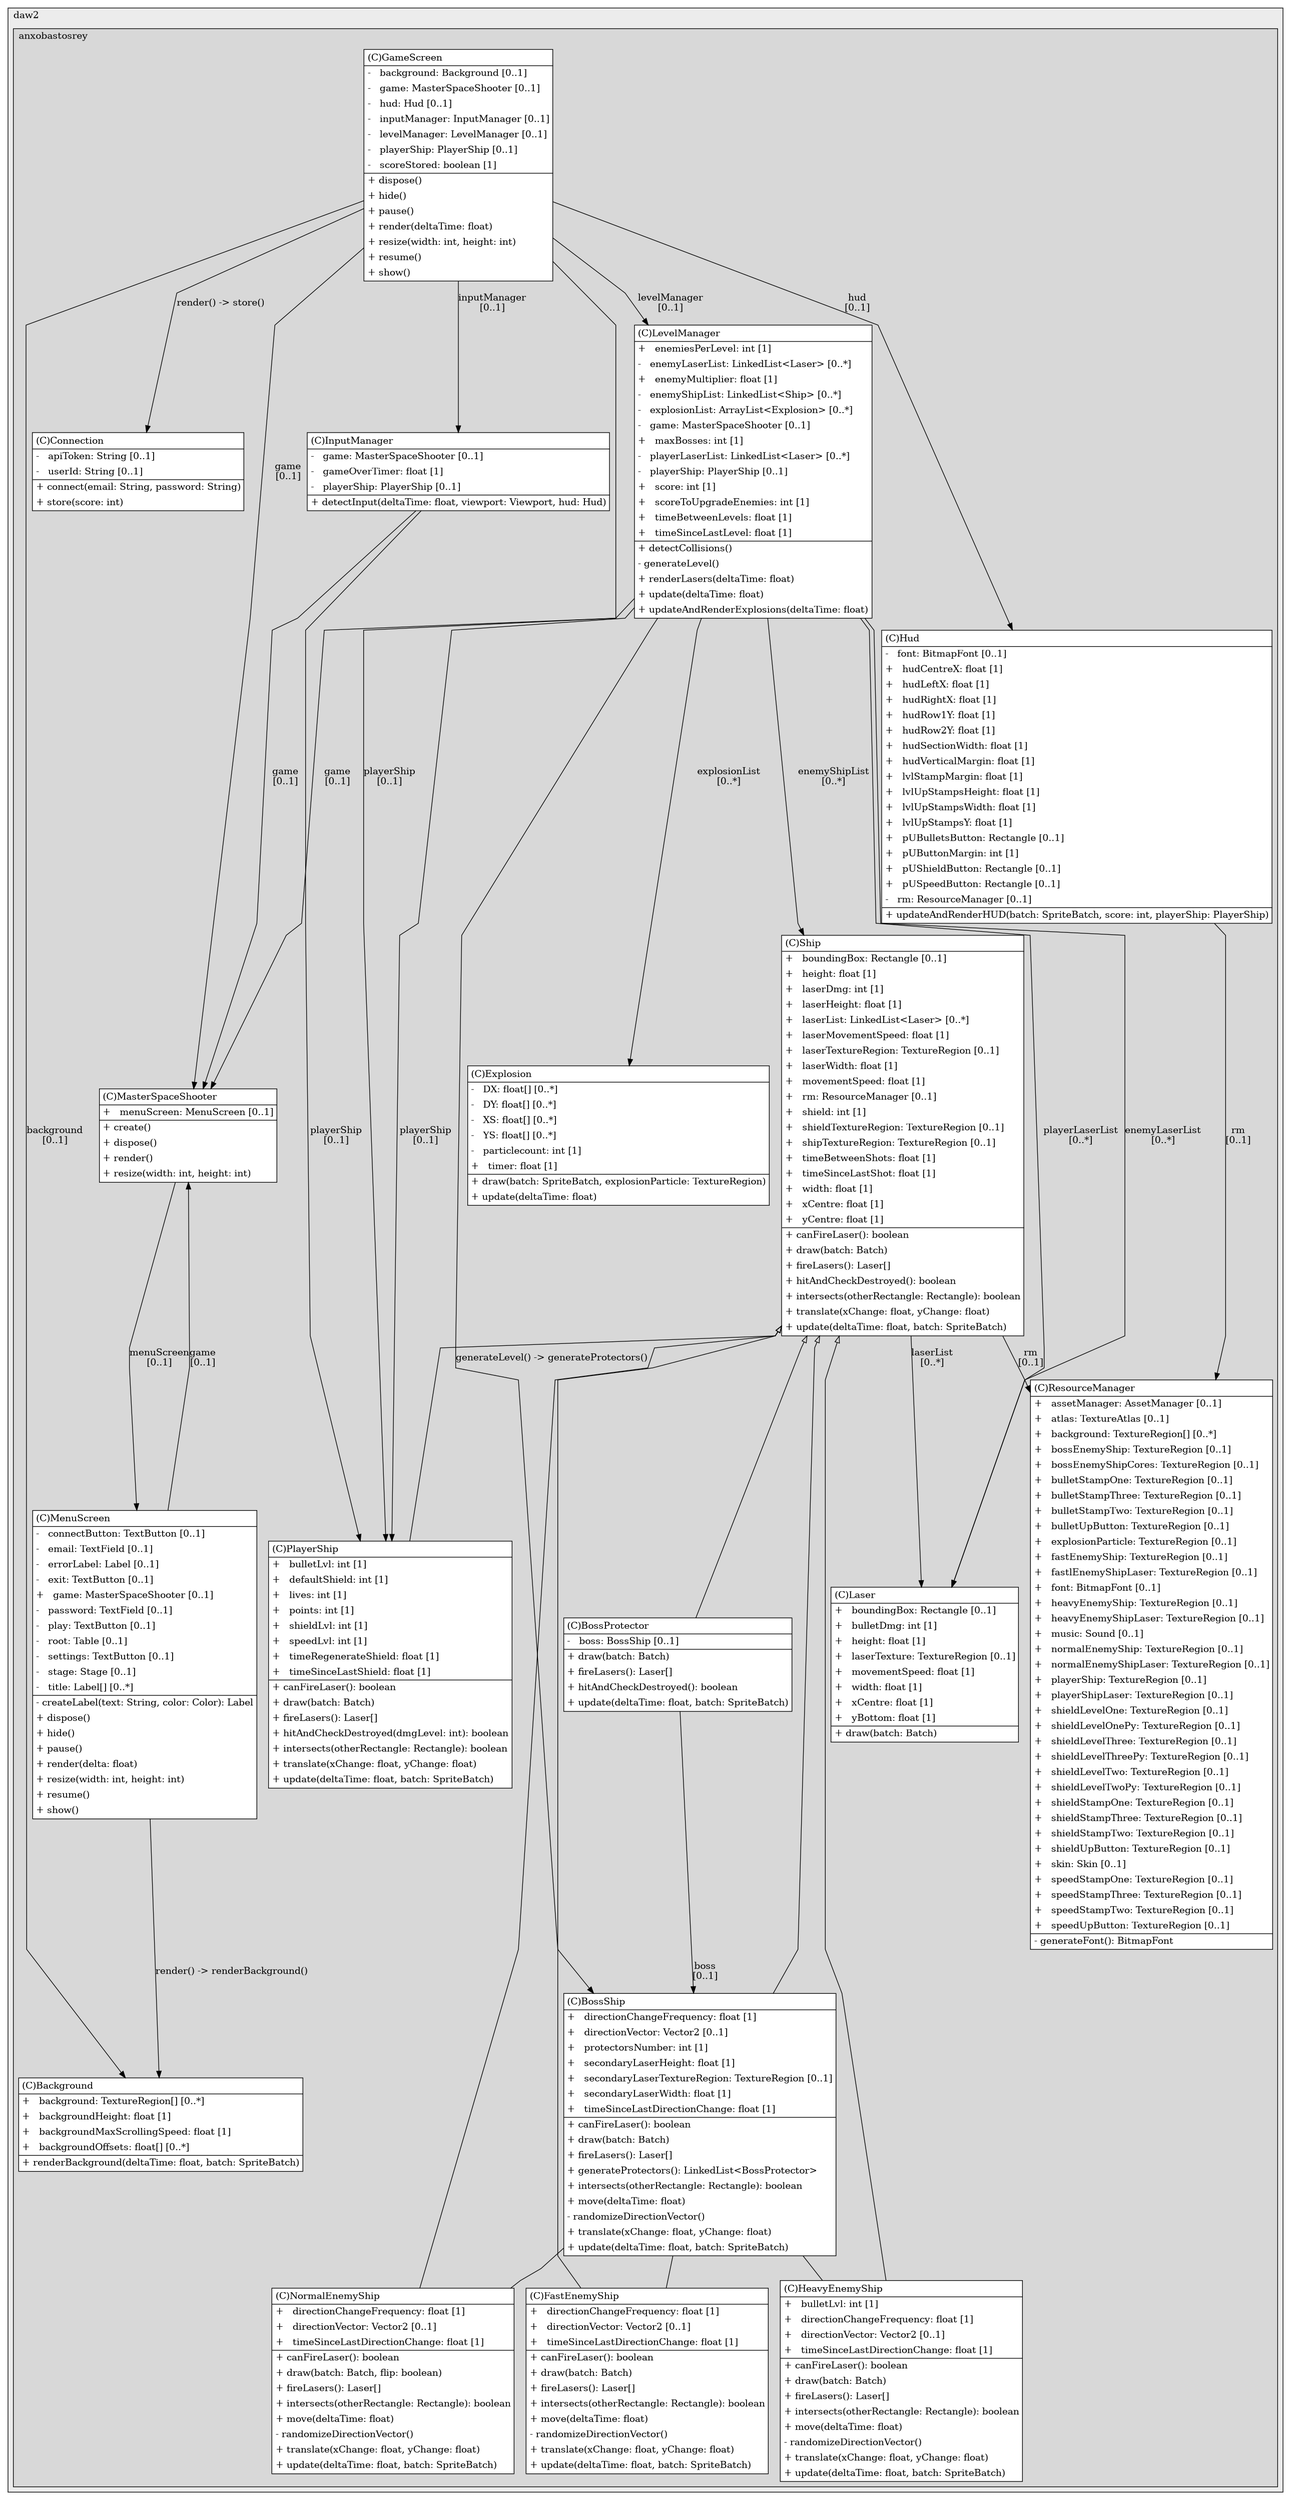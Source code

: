 @startuml

/' diagram meta data start
config=StructureConfiguration;
{
  "projectClassification": {
    "searchMode": "OpenProject", // OpenProject, AllProjects
    "includedProjects": "",
    "pathEndKeywords": "*.impl",
    "isClientPath": "",
    "isClientName": "",
    "isTestPath": "",
    "isTestName": "",
    "isMappingPath": "",
    "isMappingName": "",
    "isDataAccessPath": "",
    "isDataAccessName": "",
    "isDataStructurePath": "",
    "isDataStructureName": "",
    "isInterfaceStructuresPath": "",
    "isInterfaceStructuresName": "",
    "isEntryPointPath": "",
    "isEntryPointName": "",
    "treatFinalFieldsAsMandatory": false
  },
  "graphRestriction": {
    "classPackageExcludeFilter": "",
    "classPackageIncludeFilter": "",
    "classNameExcludeFilter": "",
    "classNameIncludeFilter": "",
    "methodNameExcludeFilter": "",
    "methodNameIncludeFilter": "",
    "removeByInheritance": "", // inheritance/annotation based filtering is done in a second step
    "removeByAnnotation": "",
    "removeByClassPackage": "", // cleanup the graph after inheritance/annotation based filtering is done
    "removeByClassName": "",
    "cutMappings": false,
    "cutEnum": true,
    "cutTests": true,
    "cutClient": true,
    "cutDataAccess": false,
    "cutInterfaceStructures": false,
    "cutDataStructures": false,
    "cutGetterAndSetter": true,
    "cutConstructors": true
  },
  "graphTraversal": {
    "forwardDepth": 10,
    "backwardDepth": 10,
    "classPackageExcludeFilter": "",
    "classPackageIncludeFilter": "",
    "classNameExcludeFilter": "",
    "classNameIncludeFilter": "",
    "methodNameExcludeFilter": "",
    "methodNameIncludeFilter": "",
    "hideMappings": false,
    "hideDataStructures": false,
    "hidePrivateMethods": true,
    "hideInterfaceCalls": true, // indirection: implementation -> interface (is hidden) -> implementation
    "onlyShowApplicationEntryPoints": false, // root node is included
    "useMethodCallsForStructureDiagram": "ForwardOnly" // ForwardOnly, BothDirections, No
  },
  "details": {
    "aggregation": "GroupByClass", // ByClass, GroupByClass, None
    "showClassGenericTypes": true,
    "showMethods": true,
    "showMethodParameterNames": true,
    "showMethodParameterTypes": true,
    "showMethodReturnType": true,
    "showPackageLevels": 2,
    "showDetailedClassStructure": true
  },
  "rootClass": "org.daw2.anxobastosrey.masterspaceshooter.screens.GameScreen",
  "extensionCallbackMethod": "" // qualified.class.name#methodName - signature: public static String method(String)
}
diagram meta data end '/



digraph g {
    rankdir="TB"
    splines=polyline
    

'nodes 
subgraph cluster_3076056 { 
   	label=daw2
	labeljust=l
	fillcolor="#ececec"
	style=filled
   
   subgraph cluster_1779982952 { 
   	label=anxobastosrey
	labeljust=l
	fillcolor="#d8d8d8"
	style=filled
   
   Background1077866493[
	label=<<TABLE BORDER="1" CELLBORDER="0" CELLPADDING="4" CELLSPACING="0">
<TR><TD ALIGN="LEFT" >(C)Background</TD></TR>
<HR/>
<TR><TD ALIGN="LEFT" >+   background: TextureRegion[] [0..*]</TD></TR>
<TR><TD ALIGN="LEFT" >+   backgroundHeight: float [1]</TD></TR>
<TR><TD ALIGN="LEFT" >+   backgroundMaxScrollingSpeed: float [1]</TD></TR>
<TR><TD ALIGN="LEFT" >+   backgroundOffsets: float[] [0..*]</TD></TR>
<HR/>
<TR><TD ALIGN="LEFT" >+ renderBackground(deltaTime: float, batch: SpriteBatch)</TD></TR>
</TABLE>>
	style=filled
	margin=0
	shape=plaintext
	fillcolor="#FFFFFF"
];

BossProtector1658582027[
	label=<<TABLE BORDER="1" CELLBORDER="0" CELLPADDING="4" CELLSPACING="0">
<TR><TD ALIGN="LEFT" >(C)BossProtector</TD></TR>
<HR/>
<TR><TD ALIGN="LEFT" >-   boss: BossShip [0..1]</TD></TR>
<HR/>
<TR><TD ALIGN="LEFT" >+ draw(batch: Batch)</TD></TR>
<TR><TD ALIGN="LEFT" >+ fireLasers(): Laser[]</TD></TR>
<TR><TD ALIGN="LEFT" >+ hitAndCheckDestroyed(): boolean</TD></TR>
<TR><TD ALIGN="LEFT" >+ update(deltaTime: float, batch: SpriteBatch)</TD></TR>
</TABLE>>
	style=filled
	margin=0
	shape=plaintext
	fillcolor="#FFFFFF"
];

BossShip1658582027[
	label=<<TABLE BORDER="1" CELLBORDER="0" CELLPADDING="4" CELLSPACING="0">
<TR><TD ALIGN="LEFT" >(C)BossShip</TD></TR>
<HR/>
<TR><TD ALIGN="LEFT" >+   directionChangeFrequency: float [1]</TD></TR>
<TR><TD ALIGN="LEFT" >+   directionVector: Vector2 [0..1]</TD></TR>
<TR><TD ALIGN="LEFT" >+   protectorsNumber: int [1]</TD></TR>
<TR><TD ALIGN="LEFT" >+   secondaryLaserHeight: float [1]</TD></TR>
<TR><TD ALIGN="LEFT" >+   secondaryLaserTextureRegion: TextureRegion [0..1]</TD></TR>
<TR><TD ALIGN="LEFT" >+   secondaryLaserWidth: float [1]</TD></TR>
<TR><TD ALIGN="LEFT" >+   timeSinceLastDirectionChange: float [1]</TD></TR>
<HR/>
<TR><TD ALIGN="LEFT" >+ canFireLaser(): boolean</TD></TR>
<TR><TD ALIGN="LEFT" >+ draw(batch: Batch)</TD></TR>
<TR><TD ALIGN="LEFT" >+ fireLasers(): Laser[]</TD></TR>
<TR><TD ALIGN="LEFT" >+ generateProtectors(): LinkedList&lt;BossProtector&gt;</TD></TR>
<TR><TD ALIGN="LEFT" >+ intersects(otherRectangle: Rectangle): boolean</TD></TR>
<TR><TD ALIGN="LEFT" >+ move(deltaTime: float)</TD></TR>
<TR><TD ALIGN="LEFT" >- randomizeDirectionVector()</TD></TR>
<TR><TD ALIGN="LEFT" >+ translate(xChange: float, yChange: float)</TD></TR>
<TR><TD ALIGN="LEFT" >+ update(deltaTime: float, batch: SpriteBatch)</TD></TR>
</TABLE>>
	style=filled
	margin=0
	shape=plaintext
	fillcolor="#FFFFFF"
];

Connection673331312[
	label=<<TABLE BORDER="1" CELLBORDER="0" CELLPADDING="4" CELLSPACING="0">
<TR><TD ALIGN="LEFT" >(C)Connection</TD></TR>
<HR/>
<TR><TD ALIGN="LEFT" >-   apiToken: String [0..1]</TD></TR>
<TR><TD ALIGN="LEFT" >-   userId: String [0..1]</TD></TR>
<HR/>
<TR><TD ALIGN="LEFT" >+ connect(email: String, password: String)</TD></TR>
<TR><TD ALIGN="LEFT" >+ store(score: int)</TD></TR>
</TABLE>>
	style=filled
	margin=0
	shape=plaintext
	fillcolor="#FFFFFF"
];

Explosion1658582027[
	label=<<TABLE BORDER="1" CELLBORDER="0" CELLPADDING="4" CELLSPACING="0">
<TR><TD ALIGN="LEFT" >(C)Explosion</TD></TR>
<HR/>
<TR><TD ALIGN="LEFT" >-   DX: float[] [0..*]</TD></TR>
<TR><TD ALIGN="LEFT" >-   DY: float[] [0..*]</TD></TR>
<TR><TD ALIGN="LEFT" >-   XS: float[] [0..*]</TD></TR>
<TR><TD ALIGN="LEFT" >-   YS: float[] [0..*]</TD></TR>
<TR><TD ALIGN="LEFT" >-   particlecount: int [1]</TD></TR>
<TR><TD ALIGN="LEFT" >+   timer: float [1]</TD></TR>
<HR/>
<TR><TD ALIGN="LEFT" >+ draw(batch: SpriteBatch, explosionParticle: TextureRegion)</TD></TR>
<TR><TD ALIGN="LEFT" >+ update(deltaTime: float)</TD></TR>
</TABLE>>
	style=filled
	margin=0
	shape=plaintext
	fillcolor="#FFFFFF"
];

FastEnemyShip1658582027[
	label=<<TABLE BORDER="1" CELLBORDER="0" CELLPADDING="4" CELLSPACING="0">
<TR><TD ALIGN="LEFT" >(C)FastEnemyShip</TD></TR>
<HR/>
<TR><TD ALIGN="LEFT" >+   directionChangeFrequency: float [1]</TD></TR>
<TR><TD ALIGN="LEFT" >+   directionVector: Vector2 [0..1]</TD></TR>
<TR><TD ALIGN="LEFT" >+   timeSinceLastDirectionChange: float [1]</TD></TR>
<HR/>
<TR><TD ALIGN="LEFT" >+ canFireLaser(): boolean</TD></TR>
<TR><TD ALIGN="LEFT" >+ draw(batch: Batch)</TD></TR>
<TR><TD ALIGN="LEFT" >+ fireLasers(): Laser[]</TD></TR>
<TR><TD ALIGN="LEFT" >+ intersects(otherRectangle: Rectangle): boolean</TD></TR>
<TR><TD ALIGN="LEFT" >+ move(deltaTime: float)</TD></TR>
<TR><TD ALIGN="LEFT" >- randomizeDirectionVector()</TD></TR>
<TR><TD ALIGN="LEFT" >+ translate(xChange: float, yChange: float)</TD></TR>
<TR><TD ALIGN="LEFT" >+ update(deltaTime: float, batch: SpriteBatch)</TD></TR>
</TABLE>>
	style=filled
	margin=0
	shape=plaintext
	fillcolor="#FFFFFF"
];

GameScreen1077866493[
	label=<<TABLE BORDER="1" CELLBORDER="0" CELLPADDING="4" CELLSPACING="0">
<TR><TD ALIGN="LEFT" >(C)GameScreen</TD></TR>
<HR/>
<TR><TD ALIGN="LEFT" >-   background: Background [0..1]</TD></TR>
<TR><TD ALIGN="LEFT" >-   game: MasterSpaceShooter [0..1]</TD></TR>
<TR><TD ALIGN="LEFT" >-   hud: Hud [0..1]</TD></TR>
<TR><TD ALIGN="LEFT" >-   inputManager: InputManager [0..1]</TD></TR>
<TR><TD ALIGN="LEFT" >-   levelManager: LevelManager [0..1]</TD></TR>
<TR><TD ALIGN="LEFT" >-   playerShip: PlayerShip [0..1]</TD></TR>
<TR><TD ALIGN="LEFT" >-   scoreStored: boolean [1]</TD></TR>
<HR/>
<TR><TD ALIGN="LEFT" >+ dispose()</TD></TR>
<TR><TD ALIGN="LEFT" >+ hide()</TD></TR>
<TR><TD ALIGN="LEFT" >+ pause()</TD></TR>
<TR><TD ALIGN="LEFT" >+ render(deltaTime: float)</TD></TR>
<TR><TD ALIGN="LEFT" >+ resize(width: int, height: int)</TD></TR>
<TR><TD ALIGN="LEFT" >+ resume()</TD></TR>
<TR><TD ALIGN="LEFT" >+ show()</TD></TR>
</TABLE>>
	style=filled
	margin=0
	shape=plaintext
	fillcolor="#FFFFFF"
];

HeavyEnemyShip1658582027[
	label=<<TABLE BORDER="1" CELLBORDER="0" CELLPADDING="4" CELLSPACING="0">
<TR><TD ALIGN="LEFT" >(C)HeavyEnemyShip</TD></TR>
<HR/>
<TR><TD ALIGN="LEFT" >+   bulletLvl: int [1]</TD></TR>
<TR><TD ALIGN="LEFT" >+   directionChangeFrequency: float [1]</TD></TR>
<TR><TD ALIGN="LEFT" >+   directionVector: Vector2 [0..1]</TD></TR>
<TR><TD ALIGN="LEFT" >+   timeSinceLastDirectionChange: float [1]</TD></TR>
<HR/>
<TR><TD ALIGN="LEFT" >+ canFireLaser(): boolean</TD></TR>
<TR><TD ALIGN="LEFT" >+ draw(batch: Batch)</TD></TR>
<TR><TD ALIGN="LEFT" >+ fireLasers(): Laser[]</TD></TR>
<TR><TD ALIGN="LEFT" >+ intersects(otherRectangle: Rectangle): boolean</TD></TR>
<TR><TD ALIGN="LEFT" >+ move(deltaTime: float)</TD></TR>
<TR><TD ALIGN="LEFT" >- randomizeDirectionVector()</TD></TR>
<TR><TD ALIGN="LEFT" >+ translate(xChange: float, yChange: float)</TD></TR>
<TR><TD ALIGN="LEFT" >+ update(deltaTime: float, batch: SpriteBatch)</TD></TR>
</TABLE>>
	style=filled
	margin=0
	shape=plaintext
	fillcolor="#FFFFFF"
];

Hud1077866493[
	label=<<TABLE BORDER="1" CELLBORDER="0" CELLPADDING="4" CELLSPACING="0">
<TR><TD ALIGN="LEFT" >(C)Hud</TD></TR>
<HR/>
<TR><TD ALIGN="LEFT" >-   font: BitmapFont [0..1]</TD></TR>
<TR><TD ALIGN="LEFT" >+   hudCentreX: float [1]</TD></TR>
<TR><TD ALIGN="LEFT" >+   hudLeftX: float [1]</TD></TR>
<TR><TD ALIGN="LEFT" >+   hudRightX: float [1]</TD></TR>
<TR><TD ALIGN="LEFT" >+   hudRow1Y: float [1]</TD></TR>
<TR><TD ALIGN="LEFT" >+   hudRow2Y: float [1]</TD></TR>
<TR><TD ALIGN="LEFT" >+   hudSectionWidth: float [1]</TD></TR>
<TR><TD ALIGN="LEFT" >+   hudVerticalMargin: float [1]</TD></TR>
<TR><TD ALIGN="LEFT" >+   lvlStampMargin: float [1]</TD></TR>
<TR><TD ALIGN="LEFT" >+   lvlUpStampsHeight: float [1]</TD></TR>
<TR><TD ALIGN="LEFT" >+   lvlUpStampsWidth: float [1]</TD></TR>
<TR><TD ALIGN="LEFT" >+   lvlUpStampsY: float [1]</TD></TR>
<TR><TD ALIGN="LEFT" >+   pUBulletsButton: Rectangle [0..1]</TD></TR>
<TR><TD ALIGN="LEFT" >+   pUButtonMargin: int [1]</TD></TR>
<TR><TD ALIGN="LEFT" >+   pUShieldButton: Rectangle [0..1]</TD></TR>
<TR><TD ALIGN="LEFT" >+   pUSpeedButton: Rectangle [0..1]</TD></TR>
<TR><TD ALIGN="LEFT" >-   rm: ResourceManager [0..1]</TD></TR>
<HR/>
<TR><TD ALIGN="LEFT" >+ updateAndRenderHUD(batch: SpriteBatch, score: int, playerShip: PlayerShip)</TD></TR>
</TABLE>>
	style=filled
	margin=0
	shape=plaintext
	fillcolor="#FFFFFF"
];

InputManager411004240[
	label=<<TABLE BORDER="1" CELLBORDER="0" CELLPADDING="4" CELLSPACING="0">
<TR><TD ALIGN="LEFT" >(C)InputManager</TD></TR>
<HR/>
<TR><TD ALIGN="LEFT" >-   game: MasterSpaceShooter [0..1]</TD></TR>
<TR><TD ALIGN="LEFT" >-   gameOverTimer: float [1]</TD></TR>
<TR><TD ALIGN="LEFT" >-   playerShip: PlayerShip [0..1]</TD></TR>
<HR/>
<TR><TD ALIGN="LEFT" >+ detectInput(deltaTime: float, viewport: Viewport, hud: Hud)</TD></TR>
</TABLE>>
	style=filled
	margin=0
	shape=plaintext
	fillcolor="#FFFFFF"
];

Laser1658582027[
	label=<<TABLE BORDER="1" CELLBORDER="0" CELLPADDING="4" CELLSPACING="0">
<TR><TD ALIGN="LEFT" >(C)Laser</TD></TR>
<HR/>
<TR><TD ALIGN="LEFT" >+   boundingBox: Rectangle [0..1]</TD></TR>
<TR><TD ALIGN="LEFT" >+   bulletDmg: int [1]</TD></TR>
<TR><TD ALIGN="LEFT" >+   height: float [1]</TD></TR>
<TR><TD ALIGN="LEFT" >+   laserTexture: TextureRegion [0..1]</TD></TR>
<TR><TD ALIGN="LEFT" >+   movementSpeed: float [1]</TD></TR>
<TR><TD ALIGN="LEFT" >+   width: float [1]</TD></TR>
<TR><TD ALIGN="LEFT" >+   xCentre: float [1]</TD></TR>
<TR><TD ALIGN="LEFT" >+   yBottom: float [1]</TD></TR>
<HR/>
<TR><TD ALIGN="LEFT" >+ draw(batch: Batch)</TD></TR>
</TABLE>>
	style=filled
	margin=0
	shape=plaintext
	fillcolor="#FFFFFF"
];

LevelManager411004240[
	label=<<TABLE BORDER="1" CELLBORDER="0" CELLPADDING="4" CELLSPACING="0">
<TR><TD ALIGN="LEFT" >(C)LevelManager</TD></TR>
<HR/>
<TR><TD ALIGN="LEFT" >+   enemiesPerLevel: int [1]</TD></TR>
<TR><TD ALIGN="LEFT" >-   enemyLaserList: LinkedList&lt;Laser&gt; [0..*]</TD></TR>
<TR><TD ALIGN="LEFT" >+   enemyMultiplier: float [1]</TD></TR>
<TR><TD ALIGN="LEFT" >-   enemyShipList: LinkedList&lt;Ship&gt; [0..*]</TD></TR>
<TR><TD ALIGN="LEFT" >-   explosionList: ArrayList&lt;Explosion&gt; [0..*]</TD></TR>
<TR><TD ALIGN="LEFT" >-   game: MasterSpaceShooter [0..1]</TD></TR>
<TR><TD ALIGN="LEFT" >+   maxBosses: int [1]</TD></TR>
<TR><TD ALIGN="LEFT" >-   playerLaserList: LinkedList&lt;Laser&gt; [0..*]</TD></TR>
<TR><TD ALIGN="LEFT" >-   playerShip: PlayerShip [0..1]</TD></TR>
<TR><TD ALIGN="LEFT" >+   score: int [1]</TD></TR>
<TR><TD ALIGN="LEFT" >+   scoreToUpgradeEnemies: int [1]</TD></TR>
<TR><TD ALIGN="LEFT" >+   timeBetweenLevels: float [1]</TD></TR>
<TR><TD ALIGN="LEFT" >+   timeSinceLastLevel: float [1]</TD></TR>
<HR/>
<TR><TD ALIGN="LEFT" >+ detectCollisions()</TD></TR>
<TR><TD ALIGN="LEFT" >- generateLevel()</TD></TR>
<TR><TD ALIGN="LEFT" >+ renderLasers(deltaTime: float)</TD></TR>
<TR><TD ALIGN="LEFT" >+ update(deltaTime: float)</TD></TR>
<TR><TD ALIGN="LEFT" >+ updateAndRenderExplosions(deltaTime: float)</TD></TR>
</TABLE>>
	style=filled
	margin=0
	shape=plaintext
	fillcolor="#FFFFFF"
];

MasterSpaceShooter701576804[
	label=<<TABLE BORDER="1" CELLBORDER="0" CELLPADDING="4" CELLSPACING="0">
<TR><TD ALIGN="LEFT" >(C)MasterSpaceShooter</TD></TR>
<HR/>
<TR><TD ALIGN="LEFT" >+   menuScreen: MenuScreen [0..1]</TD></TR>
<HR/>
<TR><TD ALIGN="LEFT" >+ create()</TD></TR>
<TR><TD ALIGN="LEFT" >+ dispose()</TD></TR>
<TR><TD ALIGN="LEFT" >+ render()</TD></TR>
<TR><TD ALIGN="LEFT" >+ resize(width: int, height: int)</TD></TR>
</TABLE>>
	style=filled
	margin=0
	shape=plaintext
	fillcolor="#FFFFFF"
];

MenuScreen1077866493[
	label=<<TABLE BORDER="1" CELLBORDER="0" CELLPADDING="4" CELLSPACING="0">
<TR><TD ALIGN="LEFT" >(C)MenuScreen</TD></TR>
<HR/>
<TR><TD ALIGN="LEFT" >-   connectButton: TextButton [0..1]</TD></TR>
<TR><TD ALIGN="LEFT" >-   email: TextField [0..1]</TD></TR>
<TR><TD ALIGN="LEFT" >-   errorLabel: Label [0..1]</TD></TR>
<TR><TD ALIGN="LEFT" >-   exit: TextButton [0..1]</TD></TR>
<TR><TD ALIGN="LEFT" >+   game: MasterSpaceShooter [0..1]</TD></TR>
<TR><TD ALIGN="LEFT" >-   password: TextField [0..1]</TD></TR>
<TR><TD ALIGN="LEFT" >-   play: TextButton [0..1]</TD></TR>
<TR><TD ALIGN="LEFT" >-   root: Table [0..1]</TD></TR>
<TR><TD ALIGN="LEFT" >-   settings: TextButton [0..1]</TD></TR>
<TR><TD ALIGN="LEFT" >-   stage: Stage [0..1]</TD></TR>
<TR><TD ALIGN="LEFT" >-   title: Label[] [0..*]</TD></TR>
<HR/>
<TR><TD ALIGN="LEFT" >- createLabel(text: String, color: Color): Label</TD></TR>
<TR><TD ALIGN="LEFT" >+ dispose()</TD></TR>
<TR><TD ALIGN="LEFT" >+ hide()</TD></TR>
<TR><TD ALIGN="LEFT" >+ pause()</TD></TR>
<TR><TD ALIGN="LEFT" >+ render(delta: float)</TD></TR>
<TR><TD ALIGN="LEFT" >+ resize(width: int, height: int)</TD></TR>
<TR><TD ALIGN="LEFT" >+ resume()</TD></TR>
<TR><TD ALIGN="LEFT" >+ show()</TD></TR>
</TABLE>>
	style=filled
	margin=0
	shape=plaintext
	fillcolor="#FFFFFF"
];

NormalEnemyShip1658582027[
	label=<<TABLE BORDER="1" CELLBORDER="0" CELLPADDING="4" CELLSPACING="0">
<TR><TD ALIGN="LEFT" >(C)NormalEnemyShip</TD></TR>
<HR/>
<TR><TD ALIGN="LEFT" >+   directionChangeFrequency: float [1]</TD></TR>
<TR><TD ALIGN="LEFT" >+   directionVector: Vector2 [0..1]</TD></TR>
<TR><TD ALIGN="LEFT" >+   timeSinceLastDirectionChange: float [1]</TD></TR>
<HR/>
<TR><TD ALIGN="LEFT" >+ canFireLaser(): boolean</TD></TR>
<TR><TD ALIGN="LEFT" >+ draw(batch: Batch, flip: boolean)</TD></TR>
<TR><TD ALIGN="LEFT" >+ fireLasers(): Laser[]</TD></TR>
<TR><TD ALIGN="LEFT" >+ intersects(otherRectangle: Rectangle): boolean</TD></TR>
<TR><TD ALIGN="LEFT" >+ move(deltaTime: float)</TD></TR>
<TR><TD ALIGN="LEFT" >- randomizeDirectionVector()</TD></TR>
<TR><TD ALIGN="LEFT" >+ translate(xChange: float, yChange: float)</TD></TR>
<TR><TD ALIGN="LEFT" >+ update(deltaTime: float, batch: SpriteBatch)</TD></TR>
</TABLE>>
	style=filled
	margin=0
	shape=plaintext
	fillcolor="#FFFFFF"
];

PlayerShip1658582027[
	label=<<TABLE BORDER="1" CELLBORDER="0" CELLPADDING="4" CELLSPACING="0">
<TR><TD ALIGN="LEFT" >(C)PlayerShip</TD></TR>
<HR/>
<TR><TD ALIGN="LEFT" >+   bulletLvl: int [1]</TD></TR>
<TR><TD ALIGN="LEFT" >+   defaultShield: int [1]</TD></TR>
<TR><TD ALIGN="LEFT" >+   lives: int [1]</TD></TR>
<TR><TD ALIGN="LEFT" >+   points: int [1]</TD></TR>
<TR><TD ALIGN="LEFT" >+   shieldLvl: int [1]</TD></TR>
<TR><TD ALIGN="LEFT" >+   speedLvl: int [1]</TD></TR>
<TR><TD ALIGN="LEFT" >+   timeRegenerateShield: float [1]</TD></TR>
<TR><TD ALIGN="LEFT" >+   timeSinceLastShield: float [1]</TD></TR>
<HR/>
<TR><TD ALIGN="LEFT" >+ canFireLaser(): boolean</TD></TR>
<TR><TD ALIGN="LEFT" >+ draw(batch: Batch)</TD></TR>
<TR><TD ALIGN="LEFT" >+ fireLasers(): Laser[]</TD></TR>
<TR><TD ALIGN="LEFT" >+ hitAndCheckDestroyed(dmgLevel: int): boolean</TD></TR>
<TR><TD ALIGN="LEFT" >+ intersects(otherRectangle: Rectangle): boolean</TD></TR>
<TR><TD ALIGN="LEFT" >+ translate(xChange: float, yChange: float)</TD></TR>
<TR><TD ALIGN="LEFT" >+ update(deltaTime: float, batch: SpriteBatch)</TD></TR>
</TABLE>>
	style=filled
	margin=0
	shape=plaintext
	fillcolor="#FFFFFF"
];

ResourceManager411004240[
	label=<<TABLE BORDER="1" CELLBORDER="0" CELLPADDING="4" CELLSPACING="0">
<TR><TD ALIGN="LEFT" >(C)ResourceManager</TD></TR>
<HR/>
<TR><TD ALIGN="LEFT" >+   assetManager: AssetManager [0..1]</TD></TR>
<TR><TD ALIGN="LEFT" >+   atlas: TextureAtlas [0..1]</TD></TR>
<TR><TD ALIGN="LEFT" >+   background: TextureRegion[] [0..*]</TD></TR>
<TR><TD ALIGN="LEFT" >+   bossEnemyShip: TextureRegion [0..1]</TD></TR>
<TR><TD ALIGN="LEFT" >+   bossEnemyShipCores: TextureRegion [0..1]</TD></TR>
<TR><TD ALIGN="LEFT" >+   bulletStampOne: TextureRegion [0..1]</TD></TR>
<TR><TD ALIGN="LEFT" >+   bulletStampThree: TextureRegion [0..1]</TD></TR>
<TR><TD ALIGN="LEFT" >+   bulletStampTwo: TextureRegion [0..1]</TD></TR>
<TR><TD ALIGN="LEFT" >+   bulletUpButton: TextureRegion [0..1]</TD></TR>
<TR><TD ALIGN="LEFT" >+   explosionParticle: TextureRegion [0..1]</TD></TR>
<TR><TD ALIGN="LEFT" >+   fastEnemyShip: TextureRegion [0..1]</TD></TR>
<TR><TD ALIGN="LEFT" >+   fastlEnemyShipLaser: TextureRegion [0..1]</TD></TR>
<TR><TD ALIGN="LEFT" >+   font: BitmapFont [0..1]</TD></TR>
<TR><TD ALIGN="LEFT" >+   heavyEnemyShip: TextureRegion [0..1]</TD></TR>
<TR><TD ALIGN="LEFT" >+   heavyEnemyShipLaser: TextureRegion [0..1]</TD></TR>
<TR><TD ALIGN="LEFT" >+   music: Sound [0..1]</TD></TR>
<TR><TD ALIGN="LEFT" >+   normalEnemyShip: TextureRegion [0..1]</TD></TR>
<TR><TD ALIGN="LEFT" >+   normalEnemyShipLaser: TextureRegion [0..1]</TD></TR>
<TR><TD ALIGN="LEFT" >+   playerShip: TextureRegion [0..1]</TD></TR>
<TR><TD ALIGN="LEFT" >+   playerShipLaser: TextureRegion [0..1]</TD></TR>
<TR><TD ALIGN="LEFT" >+   shieldLevelOne: TextureRegion [0..1]</TD></TR>
<TR><TD ALIGN="LEFT" >+   shieldLevelOnePy: TextureRegion [0..1]</TD></TR>
<TR><TD ALIGN="LEFT" >+   shieldLevelThree: TextureRegion [0..1]</TD></TR>
<TR><TD ALIGN="LEFT" >+   shieldLevelThreePy: TextureRegion [0..1]</TD></TR>
<TR><TD ALIGN="LEFT" >+   shieldLevelTwo: TextureRegion [0..1]</TD></TR>
<TR><TD ALIGN="LEFT" >+   shieldLevelTwoPy: TextureRegion [0..1]</TD></TR>
<TR><TD ALIGN="LEFT" >+   shieldStampOne: TextureRegion [0..1]</TD></TR>
<TR><TD ALIGN="LEFT" >+   shieldStampThree: TextureRegion [0..1]</TD></TR>
<TR><TD ALIGN="LEFT" >+   shieldStampTwo: TextureRegion [0..1]</TD></TR>
<TR><TD ALIGN="LEFT" >+   shieldUpButton: TextureRegion [0..1]</TD></TR>
<TR><TD ALIGN="LEFT" >+   skin: Skin [0..1]</TD></TR>
<TR><TD ALIGN="LEFT" >+   speedStampOne: TextureRegion [0..1]</TD></TR>
<TR><TD ALIGN="LEFT" >+   speedStampThree: TextureRegion [0..1]</TD></TR>
<TR><TD ALIGN="LEFT" >+   speedStampTwo: TextureRegion [0..1]</TD></TR>
<TR><TD ALIGN="LEFT" >+   speedUpButton: TextureRegion [0..1]</TD></TR>
<HR/>
<TR><TD ALIGN="LEFT" >- generateFont(): BitmapFont</TD></TR>
</TABLE>>
	style=filled
	margin=0
	shape=plaintext
	fillcolor="#FFFFFF"
];

Ship1658582027[
	label=<<TABLE BORDER="1" CELLBORDER="0" CELLPADDING="4" CELLSPACING="0">
<TR><TD ALIGN="LEFT" >(C)Ship</TD></TR>
<HR/>
<TR><TD ALIGN="LEFT" >+   boundingBox: Rectangle [0..1]</TD></TR>
<TR><TD ALIGN="LEFT" >+   height: float [1]</TD></TR>
<TR><TD ALIGN="LEFT" >+   laserDmg: int [1]</TD></TR>
<TR><TD ALIGN="LEFT" >+   laserHeight: float [1]</TD></TR>
<TR><TD ALIGN="LEFT" >+   laserList: LinkedList&lt;Laser&gt; [0..*]</TD></TR>
<TR><TD ALIGN="LEFT" >+   laserMovementSpeed: float [1]</TD></TR>
<TR><TD ALIGN="LEFT" >+   laserTextureRegion: TextureRegion [0..1]</TD></TR>
<TR><TD ALIGN="LEFT" >+   laserWidth: float [1]</TD></TR>
<TR><TD ALIGN="LEFT" >+   movementSpeed: float [1]</TD></TR>
<TR><TD ALIGN="LEFT" >+   rm: ResourceManager [0..1]</TD></TR>
<TR><TD ALIGN="LEFT" >+   shield: int [1]</TD></TR>
<TR><TD ALIGN="LEFT" >+   shieldTextureRegion: TextureRegion [0..1]</TD></TR>
<TR><TD ALIGN="LEFT" >+   shipTextureRegion: TextureRegion [0..1]</TD></TR>
<TR><TD ALIGN="LEFT" >+   timeBetweenShots: float [1]</TD></TR>
<TR><TD ALIGN="LEFT" >+   timeSinceLastShot: float [1]</TD></TR>
<TR><TD ALIGN="LEFT" >+   width: float [1]</TD></TR>
<TR><TD ALIGN="LEFT" >+   xCentre: float [1]</TD></TR>
<TR><TD ALIGN="LEFT" >+   yCentre: float [1]</TD></TR>
<HR/>
<TR><TD ALIGN="LEFT" >+ canFireLaser(): boolean</TD></TR>
<TR><TD ALIGN="LEFT" >+ draw(batch: Batch)</TD></TR>
<TR><TD ALIGN="LEFT" >+ fireLasers(): Laser[]</TD></TR>
<TR><TD ALIGN="LEFT" >+ hitAndCheckDestroyed(): boolean</TD></TR>
<TR><TD ALIGN="LEFT" >+ intersects(otherRectangle: Rectangle): boolean</TD></TR>
<TR><TD ALIGN="LEFT" >+ translate(xChange: float, yChange: float)</TD></TR>
<TR><TD ALIGN="LEFT" >+ update(deltaTime: float, batch: SpriteBatch)</TD></TR>
</TABLE>>
	style=filled
	margin=0
	shape=plaintext
	fillcolor="#FFFFFF"
];
} 
} 

'edges    
BossProtector1658582027 -> BossShip1658582027[label="boss
[0..1]"];
BossShip1658582027 -> FastEnemyShip1658582027[arrowhead=none];
BossShip1658582027 -> HeavyEnemyShip1658582027[arrowhead=none];
BossShip1658582027 -> NormalEnemyShip1658582027[arrowhead=none];
GameScreen1077866493 -> Background1077866493[label="background
[0..1]"];
GameScreen1077866493 -> Connection673331312[label="render() -> store()"];
GameScreen1077866493 -> Hud1077866493[label="hud
[0..1]"];
GameScreen1077866493 -> InputManager411004240[label="inputManager
[0..1]"];
GameScreen1077866493 -> LevelManager411004240[label="levelManager
[0..1]"];
GameScreen1077866493 -> MasterSpaceShooter701576804[label="game
[0..1]"];
GameScreen1077866493 -> PlayerShip1658582027[label="playerShip
[0..1]"];
Hud1077866493 -> ResourceManager411004240[label="rm
[0..1]"];
InputManager411004240 -> MasterSpaceShooter701576804[label="game
[0..1]"];
InputManager411004240 -> PlayerShip1658582027[label="playerShip
[0..1]"];
LevelManager411004240 -> BossShip1658582027[label="generateLevel() -> generateProtectors()"];
LevelManager411004240 -> Explosion1658582027[label="explosionList
[0..*]"];
LevelManager411004240 -> Laser1658582027[label="enemyLaserList
[0..*]"];
LevelManager411004240 -> Laser1658582027[label="playerLaserList
[0..*]"];
LevelManager411004240 -> MasterSpaceShooter701576804[label="game
[0..1]"];
LevelManager411004240 -> PlayerShip1658582027[label="playerShip
[0..1]"];
LevelManager411004240 -> Ship1658582027[label="enemyShipList
[0..*]"];
MasterSpaceShooter701576804 -> MenuScreen1077866493[label="menuScreen
[0..1]"];
MenuScreen1077866493 -> Background1077866493[label="render() -> renderBackground()"];
MenuScreen1077866493 -> MasterSpaceShooter701576804[label="game
[0..1]"];
Ship1658582027 -> BossProtector1658582027[arrowhead=none, arrowtail=empty, dir=both];
Ship1658582027 -> BossShip1658582027[arrowhead=none, arrowtail=empty, dir=both];
Ship1658582027 -> FastEnemyShip1658582027[arrowhead=none, arrowtail=empty, dir=both];
Ship1658582027 -> HeavyEnemyShip1658582027[arrowhead=none, arrowtail=empty, dir=both];
Ship1658582027 -> Laser1658582027[label="laserList
[0..*]"];
Ship1658582027 -> NormalEnemyShip1658582027[arrowhead=none, arrowtail=empty, dir=both];
Ship1658582027 -> PlayerShip1658582027[arrowhead=none, arrowtail=empty, dir=both];
Ship1658582027 -> ResourceManager411004240[label="rm
[0..1]"];
    
}
@enduml